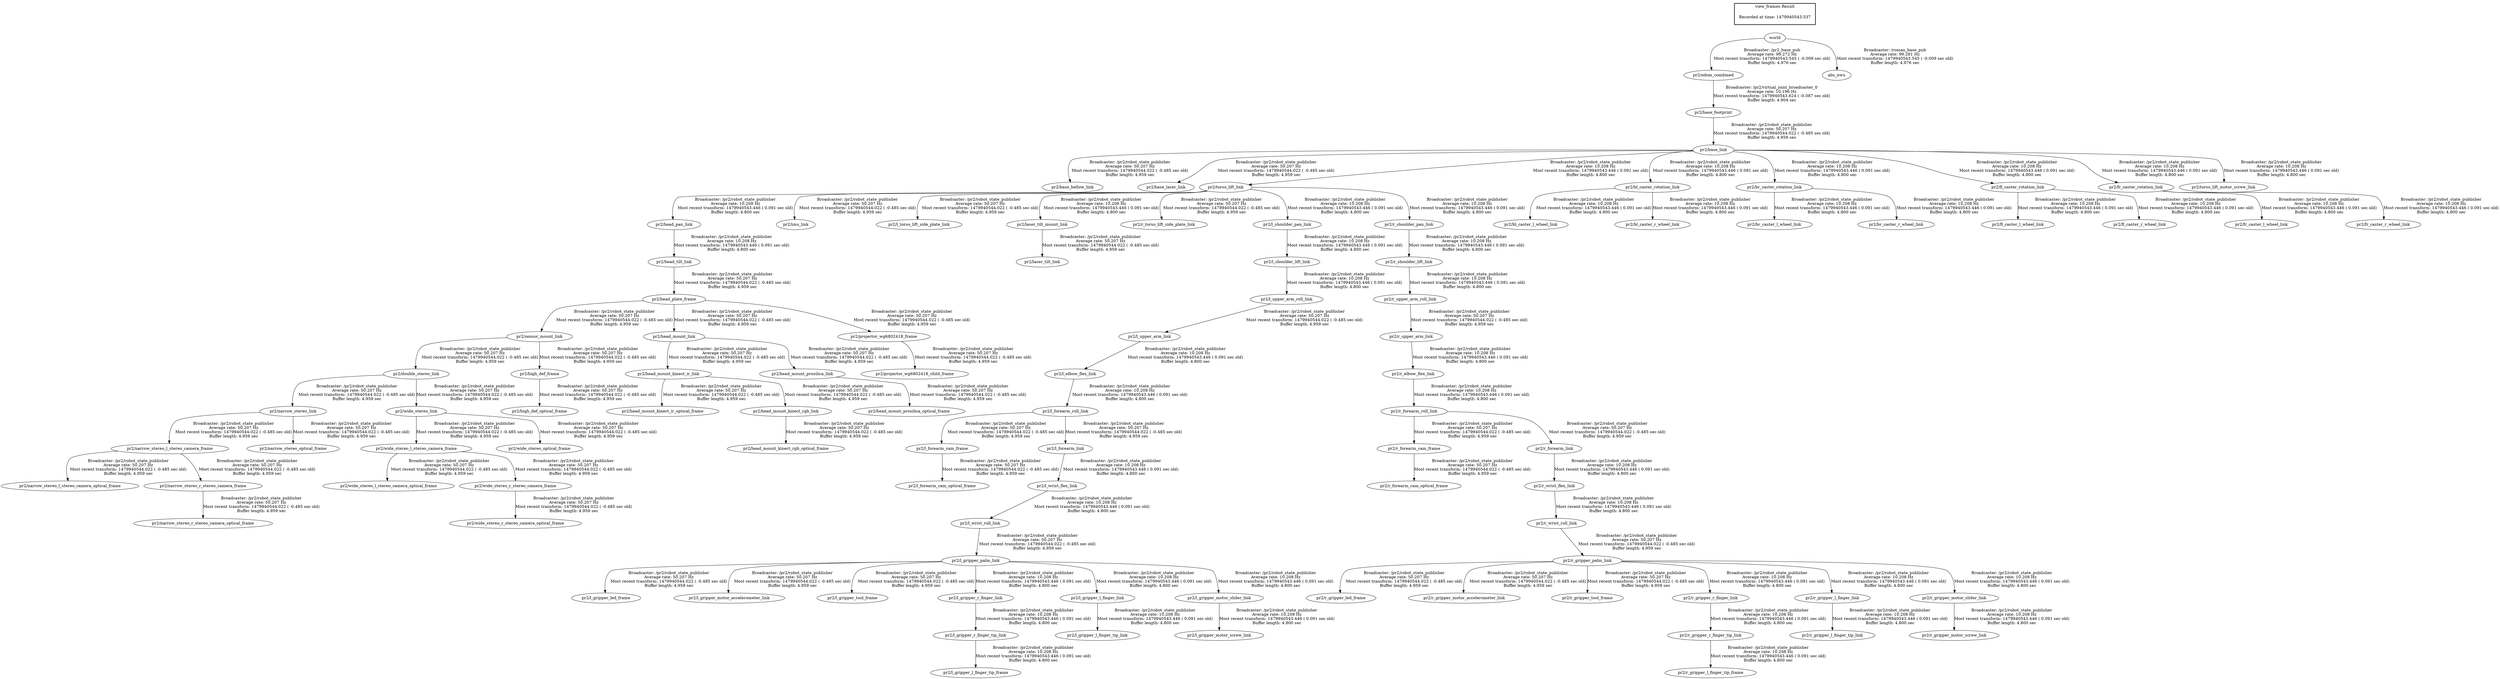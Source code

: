 digraph G {
"world" -> "pr2/odom_combined"[label="Broadcaster: /pr2_base_pub\nAverage rate: 99.272 Hz\nMost recent transform: 1479940543.545 ( -0.009 sec old)\nBuffer length: 4.976 sec\n"];
"world" -> "abs_nwu"[label="Broadcaster: /roman_base_pub\nAverage rate: 99.281 Hz\nMost recent transform: 1479940543.545 ( -0.009 sec old)\nBuffer length: 4.976 sec\n"];
"pr2/base_link" -> "pr2/base_bellow_link"[label="Broadcaster: /pr2/robot_state_publisher\nAverage rate: 50.207 Hz\nMost recent transform: 1479940544.022 ( -0.485 sec old)\nBuffer length: 4.959 sec\n"];
"pr2/base_footprint" -> "pr2/base_link"[label="Broadcaster: /pr2/robot_state_publisher\nAverage rate: 50.207 Hz\nMost recent transform: 1479940544.022 ( -0.485 sec old)\nBuffer length: 4.959 sec\n"];
"pr2/odom_combined" -> "pr2/base_footprint"[label="Broadcaster: /pr2/virtual_joint_broadcaster_0\nAverage rate: 10.196 Hz\nMost recent transform: 1479940543.624 ( -0.087 sec old)\nBuffer length: 4.904 sec\n"];
"pr2/base_link" -> "pr2/base_laser_link"[label="Broadcaster: /pr2/robot_state_publisher\nAverage rate: 50.207 Hz\nMost recent transform: 1479940544.022 ( -0.485 sec old)\nBuffer length: 4.959 sec\n"];
"pr2/sensor_mount_link" -> "pr2/double_stereo_link"[label="Broadcaster: /pr2/robot_state_publisher\nAverage rate: 50.207 Hz\nMost recent transform: 1479940544.022 ( -0.485 sec old)\nBuffer length: 4.959 sec\n"];
"pr2/head_plate_frame" -> "pr2/sensor_mount_link"[label="Broadcaster: /pr2/robot_state_publisher\nAverage rate: 50.207 Hz\nMost recent transform: 1479940544.022 ( -0.485 sec old)\nBuffer length: 4.959 sec\n"];
"pr2/head_plate_frame" -> "pr2/head_mount_link"[label="Broadcaster: /pr2/robot_state_publisher\nAverage rate: 50.207 Hz\nMost recent transform: 1479940544.022 ( -0.485 sec old)\nBuffer length: 4.959 sec\n"];
"pr2/head_tilt_link" -> "pr2/head_plate_frame"[label="Broadcaster: /pr2/robot_state_publisher\nAverage rate: 50.207 Hz\nMost recent transform: 1479940544.022 ( -0.485 sec old)\nBuffer length: 4.959 sec\n"];
"pr2/head_mount_link" -> "pr2/head_mount_kinect_ir_link"[label="Broadcaster: /pr2/robot_state_publisher\nAverage rate: 50.207 Hz\nMost recent transform: 1479940544.022 ( -0.485 sec old)\nBuffer length: 4.959 sec\n"];
"pr2/head_mount_kinect_ir_link" -> "pr2/head_mount_kinect_ir_optical_frame"[label="Broadcaster: /pr2/robot_state_publisher\nAverage rate: 50.207 Hz\nMost recent transform: 1479940544.022 ( -0.485 sec old)\nBuffer length: 4.959 sec\n"];
"pr2/head_mount_kinect_ir_link" -> "pr2/head_mount_kinect_rgb_link"[label="Broadcaster: /pr2/robot_state_publisher\nAverage rate: 50.207 Hz\nMost recent transform: 1479940544.022 ( -0.485 sec old)\nBuffer length: 4.959 sec\n"];
"pr2/head_mount_kinect_rgb_link" -> "pr2/head_mount_kinect_rgb_optical_frame"[label="Broadcaster: /pr2/robot_state_publisher\nAverage rate: 50.207 Hz\nMost recent transform: 1479940544.022 ( -0.485 sec old)\nBuffer length: 4.959 sec\n"];
"pr2/head_mount_link" -> "pr2/head_mount_prosilica_link"[label="Broadcaster: /pr2/robot_state_publisher\nAverage rate: 50.207 Hz\nMost recent transform: 1479940544.022 ( -0.485 sec old)\nBuffer length: 4.959 sec\n"];
"pr2/head_mount_prosilica_link" -> "pr2/head_mount_prosilica_optical_frame"[label="Broadcaster: /pr2/robot_state_publisher\nAverage rate: 50.207 Hz\nMost recent transform: 1479940544.022 ( -0.485 sec old)\nBuffer length: 4.959 sec\n"];
"pr2/head_pan_link" -> "pr2/head_tilt_link"[label="Broadcaster: /pr2/robot_state_publisher\nAverage rate: 10.208 Hz\nMost recent transform: 1479940543.446 ( 0.091 sec old)\nBuffer length: 4.800 sec\n"];
"pr2/sensor_mount_link" -> "pr2/high_def_frame"[label="Broadcaster: /pr2/robot_state_publisher\nAverage rate: 50.207 Hz\nMost recent transform: 1479940544.022 ( -0.485 sec old)\nBuffer length: 4.959 sec\n"];
"pr2/high_def_frame" -> "pr2/high_def_optical_frame"[label="Broadcaster: /pr2/robot_state_publisher\nAverage rate: 50.207 Hz\nMost recent transform: 1479940544.022 ( -0.485 sec old)\nBuffer length: 4.959 sec\n"];
"pr2/torso_lift_link" -> "pr2/imu_link"[label="Broadcaster: /pr2/robot_state_publisher\nAverage rate: 50.207 Hz\nMost recent transform: 1479940544.022 ( -0.485 sec old)\nBuffer length: 4.959 sec\n"];
"pr2/base_link" -> "pr2/torso_lift_link"[label="Broadcaster: /pr2/robot_state_publisher\nAverage rate: 10.208 Hz\nMost recent transform: 1479940543.446 ( 0.091 sec old)\nBuffer length: 4.800 sec\n"];
"pr2/l_forearm_roll_link" -> "pr2/l_forearm_cam_frame"[label="Broadcaster: /pr2/robot_state_publisher\nAverage rate: 50.207 Hz\nMost recent transform: 1479940544.022 ( -0.485 sec old)\nBuffer length: 4.959 sec\n"];
"pr2/l_elbow_flex_link" -> "pr2/l_forearm_roll_link"[label="Broadcaster: /pr2/robot_state_publisher\nAverage rate: 10.208 Hz\nMost recent transform: 1479940543.446 ( 0.091 sec old)\nBuffer length: 4.800 sec\n"];
"pr2/l_forearm_cam_frame" -> "pr2/l_forearm_cam_optical_frame"[label="Broadcaster: /pr2/robot_state_publisher\nAverage rate: 50.207 Hz\nMost recent transform: 1479940544.022 ( -0.485 sec old)\nBuffer length: 4.959 sec\n"];
"pr2/l_forearm_roll_link" -> "pr2/l_forearm_link"[label="Broadcaster: /pr2/robot_state_publisher\nAverage rate: 50.207 Hz\nMost recent transform: 1479940544.022 ( -0.485 sec old)\nBuffer length: 4.959 sec\n"];
"pr2/l_gripper_palm_link" -> "pr2/l_gripper_led_frame"[label="Broadcaster: /pr2/robot_state_publisher\nAverage rate: 50.207 Hz\nMost recent transform: 1479940544.022 ( -0.485 sec old)\nBuffer length: 4.959 sec\n"];
"pr2/l_wrist_roll_link" -> "pr2/l_gripper_palm_link"[label="Broadcaster: /pr2/robot_state_publisher\nAverage rate: 50.207 Hz\nMost recent transform: 1479940544.022 ( -0.485 sec old)\nBuffer length: 4.959 sec\n"];
"pr2/l_gripper_palm_link" -> "pr2/l_gripper_motor_accelerometer_link"[label="Broadcaster: /pr2/robot_state_publisher\nAverage rate: 50.207 Hz\nMost recent transform: 1479940544.022 ( -0.485 sec old)\nBuffer length: 4.959 sec\n"];
"pr2/l_wrist_flex_link" -> "pr2/l_wrist_roll_link"[label="Broadcaster: /pr2/robot_state_publisher\nAverage rate: 10.208 Hz\nMost recent transform: 1479940543.446 ( 0.091 sec old)\nBuffer length: 4.800 sec\n"];
"pr2/l_gripper_palm_link" -> "pr2/l_gripper_tool_frame"[label="Broadcaster: /pr2/robot_state_publisher\nAverage rate: 50.207 Hz\nMost recent transform: 1479940544.022 ( -0.485 sec old)\nBuffer length: 4.959 sec\n"];
"pr2/torso_lift_link" -> "pr2/l_torso_lift_side_plate_link"[label="Broadcaster: /pr2/robot_state_publisher\nAverage rate: 50.207 Hz\nMost recent transform: 1479940544.022 ( -0.485 sec old)\nBuffer length: 4.959 sec\n"];
"pr2/l_upper_arm_roll_link" -> "pr2/l_upper_arm_link"[label="Broadcaster: /pr2/robot_state_publisher\nAverage rate: 50.207 Hz\nMost recent transform: 1479940544.022 ( -0.485 sec old)\nBuffer length: 4.959 sec\n"];
"pr2/l_shoulder_lift_link" -> "pr2/l_upper_arm_roll_link"[label="Broadcaster: /pr2/robot_state_publisher\nAverage rate: 10.208 Hz\nMost recent transform: 1479940543.446 ( 0.091 sec old)\nBuffer length: 4.800 sec\n"];
"pr2/laser_tilt_mount_link" -> "pr2/laser_tilt_link"[label="Broadcaster: /pr2/robot_state_publisher\nAverage rate: 50.207 Hz\nMost recent transform: 1479940544.022 ( -0.485 sec old)\nBuffer length: 4.959 sec\n"];
"pr2/torso_lift_link" -> "pr2/laser_tilt_mount_link"[label="Broadcaster: /pr2/robot_state_publisher\nAverage rate: 10.208 Hz\nMost recent transform: 1479940543.446 ( 0.091 sec old)\nBuffer length: 4.800 sec\n"];
"pr2/double_stereo_link" -> "pr2/narrow_stereo_link"[label="Broadcaster: /pr2/robot_state_publisher\nAverage rate: 50.207 Hz\nMost recent transform: 1479940544.022 ( -0.485 sec old)\nBuffer length: 4.959 sec\n"];
"pr2/narrow_stereo_link" -> "pr2/narrow_stereo_l_stereo_camera_frame"[label="Broadcaster: /pr2/robot_state_publisher\nAverage rate: 50.207 Hz\nMost recent transform: 1479940544.022 ( -0.485 sec old)\nBuffer length: 4.959 sec\n"];
"pr2/narrow_stereo_l_stereo_camera_frame" -> "pr2/narrow_stereo_l_stereo_camera_optical_frame"[label="Broadcaster: /pr2/robot_state_publisher\nAverage rate: 50.207 Hz\nMost recent transform: 1479940544.022 ( -0.485 sec old)\nBuffer length: 4.959 sec\n"];
"pr2/narrow_stereo_link" -> "pr2/narrow_stereo_optical_frame"[label="Broadcaster: /pr2/robot_state_publisher\nAverage rate: 50.207 Hz\nMost recent transform: 1479940544.022 ( -0.485 sec old)\nBuffer length: 4.959 sec\n"];
"pr2/narrow_stereo_l_stereo_camera_frame" -> "pr2/narrow_stereo_r_stereo_camera_frame"[label="Broadcaster: /pr2/robot_state_publisher\nAverage rate: 50.207 Hz\nMost recent transform: 1479940544.022 ( -0.485 sec old)\nBuffer length: 4.959 sec\n"];
"pr2/narrow_stereo_r_stereo_camera_frame" -> "pr2/narrow_stereo_r_stereo_camera_optical_frame"[label="Broadcaster: /pr2/robot_state_publisher\nAverage rate: 50.207 Hz\nMost recent transform: 1479940544.022 ( -0.485 sec old)\nBuffer length: 4.959 sec\n"];
"pr2/projector_wg6802418_frame" -> "pr2/projector_wg6802418_child_frame"[label="Broadcaster: /pr2/robot_state_publisher\nAverage rate: 50.207 Hz\nMost recent transform: 1479940544.022 ( -0.485 sec old)\nBuffer length: 4.959 sec\n"];
"pr2/head_plate_frame" -> "pr2/projector_wg6802418_frame"[label="Broadcaster: /pr2/robot_state_publisher\nAverage rate: 50.207 Hz\nMost recent transform: 1479940544.022 ( -0.485 sec old)\nBuffer length: 4.959 sec\n"];
"pr2/r_forearm_roll_link" -> "pr2/r_forearm_cam_frame"[label="Broadcaster: /pr2/robot_state_publisher\nAverage rate: 50.207 Hz\nMost recent transform: 1479940544.022 ( -0.485 sec old)\nBuffer length: 4.959 sec\n"];
"pr2/r_elbow_flex_link" -> "pr2/r_forearm_roll_link"[label="Broadcaster: /pr2/robot_state_publisher\nAverage rate: 10.208 Hz\nMost recent transform: 1479940543.446 ( 0.091 sec old)\nBuffer length: 4.800 sec\n"];
"pr2/r_forearm_cam_frame" -> "pr2/r_forearm_cam_optical_frame"[label="Broadcaster: /pr2/robot_state_publisher\nAverage rate: 50.207 Hz\nMost recent transform: 1479940544.022 ( -0.485 sec old)\nBuffer length: 4.959 sec\n"];
"pr2/r_forearm_roll_link" -> "pr2/r_forearm_link"[label="Broadcaster: /pr2/robot_state_publisher\nAverage rate: 50.207 Hz\nMost recent transform: 1479940544.022 ( -0.485 sec old)\nBuffer length: 4.959 sec\n"];
"pr2/r_gripper_palm_link" -> "pr2/r_gripper_led_frame"[label="Broadcaster: /pr2/robot_state_publisher\nAverage rate: 50.207 Hz\nMost recent transform: 1479940544.022 ( -0.485 sec old)\nBuffer length: 4.959 sec\n"];
"pr2/r_wrist_roll_link" -> "pr2/r_gripper_palm_link"[label="Broadcaster: /pr2/robot_state_publisher\nAverage rate: 50.207 Hz\nMost recent transform: 1479940544.022 ( -0.485 sec old)\nBuffer length: 4.959 sec\n"];
"pr2/r_gripper_palm_link" -> "pr2/r_gripper_motor_accelerometer_link"[label="Broadcaster: /pr2/robot_state_publisher\nAverage rate: 50.207 Hz\nMost recent transform: 1479940544.022 ( -0.485 sec old)\nBuffer length: 4.959 sec\n"];
"pr2/r_wrist_flex_link" -> "pr2/r_wrist_roll_link"[label="Broadcaster: /pr2/robot_state_publisher\nAverage rate: 10.208 Hz\nMost recent transform: 1479940543.446 ( 0.091 sec old)\nBuffer length: 4.800 sec\n"];
"pr2/r_gripper_palm_link" -> "pr2/r_gripper_tool_frame"[label="Broadcaster: /pr2/robot_state_publisher\nAverage rate: 50.207 Hz\nMost recent transform: 1479940544.022 ( -0.485 sec old)\nBuffer length: 4.959 sec\n"];
"pr2/torso_lift_link" -> "pr2/r_torso_lift_side_plate_link"[label="Broadcaster: /pr2/robot_state_publisher\nAverage rate: 50.207 Hz\nMost recent transform: 1479940544.022 ( -0.485 sec old)\nBuffer length: 4.959 sec\n"];
"pr2/r_upper_arm_roll_link" -> "pr2/r_upper_arm_link"[label="Broadcaster: /pr2/robot_state_publisher\nAverage rate: 50.207 Hz\nMost recent transform: 1479940544.022 ( -0.485 sec old)\nBuffer length: 4.959 sec\n"];
"pr2/r_shoulder_lift_link" -> "pr2/r_upper_arm_roll_link"[label="Broadcaster: /pr2/robot_state_publisher\nAverage rate: 10.208 Hz\nMost recent transform: 1479940543.446 ( 0.091 sec old)\nBuffer length: 4.800 sec\n"];
"pr2/double_stereo_link" -> "pr2/wide_stereo_link"[label="Broadcaster: /pr2/robot_state_publisher\nAverage rate: 50.207 Hz\nMost recent transform: 1479940544.022 ( -0.485 sec old)\nBuffer length: 4.959 sec\n"];
"pr2/wide_stereo_link" -> "pr2/wide_stereo_l_stereo_camera_frame"[label="Broadcaster: /pr2/robot_state_publisher\nAverage rate: 50.207 Hz\nMost recent transform: 1479940544.022 ( -0.485 sec old)\nBuffer length: 4.959 sec\n"];
"pr2/wide_stereo_l_stereo_camera_frame" -> "pr2/wide_stereo_l_stereo_camera_optical_frame"[label="Broadcaster: /pr2/robot_state_publisher\nAverage rate: 50.207 Hz\nMost recent transform: 1479940544.022 ( -0.485 sec old)\nBuffer length: 4.959 sec\n"];
"pr2/wide_stereo_link" -> "pr2/wide_stereo_optical_frame"[label="Broadcaster: /pr2/robot_state_publisher\nAverage rate: 50.207 Hz\nMost recent transform: 1479940544.022 ( -0.485 sec old)\nBuffer length: 4.959 sec\n"];
"pr2/wide_stereo_l_stereo_camera_frame" -> "pr2/wide_stereo_r_stereo_camera_frame"[label="Broadcaster: /pr2/robot_state_publisher\nAverage rate: 50.207 Hz\nMost recent transform: 1479940544.022 ( -0.485 sec old)\nBuffer length: 4.959 sec\n"];
"pr2/wide_stereo_r_stereo_camera_frame" -> "pr2/wide_stereo_r_stereo_camera_optical_frame"[label="Broadcaster: /pr2/robot_state_publisher\nAverage rate: 50.207 Hz\nMost recent transform: 1479940544.022 ( -0.485 sec old)\nBuffer length: 4.959 sec\n"];
"pr2/bl_caster_rotation_link" -> "pr2/bl_caster_l_wheel_link"[label="Broadcaster: /pr2/robot_state_publisher\nAverage rate: 10.208 Hz\nMost recent transform: 1479940543.446 ( 0.091 sec old)\nBuffer length: 4.800 sec\n"];
"pr2/base_link" -> "pr2/bl_caster_rotation_link"[label="Broadcaster: /pr2/robot_state_publisher\nAverage rate: 10.208 Hz\nMost recent transform: 1479940543.446 ( 0.091 sec old)\nBuffer length: 4.800 sec\n"];
"pr2/bl_caster_rotation_link" -> "pr2/bl_caster_r_wheel_link"[label="Broadcaster: /pr2/robot_state_publisher\nAverage rate: 10.208 Hz\nMost recent transform: 1479940543.446 ( 0.091 sec old)\nBuffer length: 4.800 sec\n"];
"pr2/br_caster_rotation_link" -> "pr2/br_caster_l_wheel_link"[label="Broadcaster: /pr2/robot_state_publisher\nAverage rate: 10.208 Hz\nMost recent transform: 1479940543.446 ( 0.091 sec old)\nBuffer length: 4.800 sec\n"];
"pr2/base_link" -> "pr2/br_caster_rotation_link"[label="Broadcaster: /pr2/robot_state_publisher\nAverage rate: 10.208 Hz\nMost recent transform: 1479940543.446 ( 0.091 sec old)\nBuffer length: 4.800 sec\n"];
"pr2/br_caster_rotation_link" -> "pr2/br_caster_r_wheel_link"[label="Broadcaster: /pr2/robot_state_publisher\nAverage rate: 10.208 Hz\nMost recent transform: 1479940543.446 ( 0.091 sec old)\nBuffer length: 4.800 sec\n"];
"pr2/fl_caster_rotation_link" -> "pr2/fl_caster_l_wheel_link"[label="Broadcaster: /pr2/robot_state_publisher\nAverage rate: 10.208 Hz\nMost recent transform: 1479940543.446 ( 0.091 sec old)\nBuffer length: 4.800 sec\n"];
"pr2/base_link" -> "pr2/fl_caster_rotation_link"[label="Broadcaster: /pr2/robot_state_publisher\nAverage rate: 10.208 Hz\nMost recent transform: 1479940543.446 ( 0.091 sec old)\nBuffer length: 4.800 sec\n"];
"pr2/fl_caster_rotation_link" -> "pr2/fl_caster_r_wheel_link"[label="Broadcaster: /pr2/robot_state_publisher\nAverage rate: 10.208 Hz\nMost recent transform: 1479940543.446 ( 0.091 sec old)\nBuffer length: 4.800 sec\n"];
"pr2/fr_caster_rotation_link" -> "pr2/fr_caster_l_wheel_link"[label="Broadcaster: /pr2/robot_state_publisher\nAverage rate: 10.208 Hz\nMost recent transform: 1479940543.446 ( 0.091 sec old)\nBuffer length: 4.800 sec\n"];
"pr2/base_link" -> "pr2/fr_caster_rotation_link"[label="Broadcaster: /pr2/robot_state_publisher\nAverage rate: 10.208 Hz\nMost recent transform: 1479940543.446 ( 0.091 sec old)\nBuffer length: 4.800 sec\n"];
"pr2/fr_caster_rotation_link" -> "pr2/fr_caster_r_wheel_link"[label="Broadcaster: /pr2/robot_state_publisher\nAverage rate: 10.208 Hz\nMost recent transform: 1479940543.446 ( 0.091 sec old)\nBuffer length: 4.800 sec\n"];
"pr2/torso_lift_link" -> "pr2/head_pan_link"[label="Broadcaster: /pr2/robot_state_publisher\nAverage rate: 10.208 Hz\nMost recent transform: 1479940543.446 ( 0.091 sec old)\nBuffer length: 4.800 sec\n"];
"pr2/l_upper_arm_link" -> "pr2/l_elbow_flex_link"[label="Broadcaster: /pr2/robot_state_publisher\nAverage rate: 10.208 Hz\nMost recent transform: 1479940543.446 ( 0.091 sec old)\nBuffer length: 4.800 sec\n"];
"pr2/l_gripper_r_finger_tip_link" -> "pr2/l_gripper_l_finger_tip_frame"[label="Broadcaster: /pr2/robot_state_publisher\nAverage rate: 10.208 Hz\nMost recent transform: 1479940543.446 ( 0.091 sec old)\nBuffer length: 4.800 sec\n"];
"pr2/l_gripper_r_finger_link" -> "pr2/l_gripper_r_finger_tip_link"[label="Broadcaster: /pr2/robot_state_publisher\nAverage rate: 10.208 Hz\nMost recent transform: 1479940543.446 ( 0.091 sec old)\nBuffer length: 4.800 sec\n"];
"pr2/l_gripper_palm_link" -> "pr2/l_gripper_l_finger_link"[label="Broadcaster: /pr2/robot_state_publisher\nAverage rate: 10.208 Hz\nMost recent transform: 1479940543.446 ( 0.091 sec old)\nBuffer length: 4.800 sec\n"];
"pr2/l_gripper_l_finger_link" -> "pr2/l_gripper_l_finger_tip_link"[label="Broadcaster: /pr2/robot_state_publisher\nAverage rate: 10.208 Hz\nMost recent transform: 1479940543.446 ( 0.091 sec old)\nBuffer length: 4.800 sec\n"];
"pr2/l_gripper_motor_slider_link" -> "pr2/l_gripper_motor_screw_link"[label="Broadcaster: /pr2/robot_state_publisher\nAverage rate: 10.208 Hz\nMost recent transform: 1479940543.446 ( 0.091 sec old)\nBuffer length: 4.800 sec\n"];
"pr2/l_gripper_palm_link" -> "pr2/l_gripper_motor_slider_link"[label="Broadcaster: /pr2/robot_state_publisher\nAverage rate: 10.208 Hz\nMost recent transform: 1479940543.446 ( 0.091 sec old)\nBuffer length: 4.800 sec\n"];
"pr2/l_gripper_palm_link" -> "pr2/l_gripper_r_finger_link"[label="Broadcaster: /pr2/robot_state_publisher\nAverage rate: 10.208 Hz\nMost recent transform: 1479940543.446 ( 0.091 sec old)\nBuffer length: 4.800 sec\n"];
"pr2/l_shoulder_pan_link" -> "pr2/l_shoulder_lift_link"[label="Broadcaster: /pr2/robot_state_publisher\nAverage rate: 10.208 Hz\nMost recent transform: 1479940543.446 ( 0.091 sec old)\nBuffer length: 4.800 sec\n"];
"pr2/torso_lift_link" -> "pr2/l_shoulder_pan_link"[label="Broadcaster: /pr2/robot_state_publisher\nAverage rate: 10.208 Hz\nMost recent transform: 1479940543.446 ( 0.091 sec old)\nBuffer length: 4.800 sec\n"];
"pr2/l_forearm_link" -> "pr2/l_wrist_flex_link"[label="Broadcaster: /pr2/robot_state_publisher\nAverage rate: 10.208 Hz\nMost recent transform: 1479940543.446 ( 0.091 sec old)\nBuffer length: 4.800 sec\n"];
"pr2/r_upper_arm_link" -> "pr2/r_elbow_flex_link"[label="Broadcaster: /pr2/robot_state_publisher\nAverage rate: 10.208 Hz\nMost recent transform: 1479940543.446 ( 0.091 sec old)\nBuffer length: 4.800 sec\n"];
"pr2/r_gripper_r_finger_tip_link" -> "pr2/r_gripper_l_finger_tip_frame"[label="Broadcaster: /pr2/robot_state_publisher\nAverage rate: 10.208 Hz\nMost recent transform: 1479940543.446 ( 0.091 sec old)\nBuffer length: 4.800 sec\n"];
"pr2/r_gripper_r_finger_link" -> "pr2/r_gripper_r_finger_tip_link"[label="Broadcaster: /pr2/robot_state_publisher\nAverage rate: 10.208 Hz\nMost recent transform: 1479940543.446 ( 0.091 sec old)\nBuffer length: 4.800 sec\n"];
"pr2/r_gripper_palm_link" -> "pr2/r_gripper_l_finger_link"[label="Broadcaster: /pr2/robot_state_publisher\nAverage rate: 10.208 Hz\nMost recent transform: 1479940543.446 ( 0.091 sec old)\nBuffer length: 4.800 sec\n"];
"pr2/r_gripper_l_finger_link" -> "pr2/r_gripper_l_finger_tip_link"[label="Broadcaster: /pr2/robot_state_publisher\nAverage rate: 10.208 Hz\nMost recent transform: 1479940543.446 ( 0.091 sec old)\nBuffer length: 4.800 sec\n"];
"pr2/r_gripper_motor_slider_link" -> "pr2/r_gripper_motor_screw_link"[label="Broadcaster: /pr2/robot_state_publisher\nAverage rate: 10.208 Hz\nMost recent transform: 1479940543.446 ( 0.091 sec old)\nBuffer length: 4.800 sec\n"];
"pr2/r_gripper_palm_link" -> "pr2/r_gripper_motor_slider_link"[label="Broadcaster: /pr2/robot_state_publisher\nAverage rate: 10.208 Hz\nMost recent transform: 1479940543.446 ( 0.091 sec old)\nBuffer length: 4.800 sec\n"];
"pr2/r_gripper_palm_link" -> "pr2/r_gripper_r_finger_link"[label="Broadcaster: /pr2/robot_state_publisher\nAverage rate: 10.208 Hz\nMost recent transform: 1479940543.446 ( 0.091 sec old)\nBuffer length: 4.800 sec\n"];
"pr2/r_shoulder_pan_link" -> "pr2/r_shoulder_lift_link"[label="Broadcaster: /pr2/robot_state_publisher\nAverage rate: 10.208 Hz\nMost recent transform: 1479940543.446 ( 0.091 sec old)\nBuffer length: 4.800 sec\n"];
"pr2/torso_lift_link" -> "pr2/r_shoulder_pan_link"[label="Broadcaster: /pr2/robot_state_publisher\nAverage rate: 10.208 Hz\nMost recent transform: 1479940543.446 ( 0.091 sec old)\nBuffer length: 4.800 sec\n"];
"pr2/r_forearm_link" -> "pr2/r_wrist_flex_link"[label="Broadcaster: /pr2/robot_state_publisher\nAverage rate: 10.208 Hz\nMost recent transform: 1479940543.446 ( 0.091 sec old)\nBuffer length: 4.800 sec\n"];
"pr2/base_link" -> "pr2/torso_lift_motor_screw_link"[label="Broadcaster: /pr2/robot_state_publisher\nAverage rate: 10.208 Hz\nMost recent transform: 1479940543.446 ( 0.091 sec old)\nBuffer length: 4.800 sec\n"];
edge [style=invis];
 subgraph cluster_legend { style=bold; color=black; label ="view_frames Result";
"Recorded at time: 1479940543.537"[ shape=plaintext ] ;
 }->"world";
}